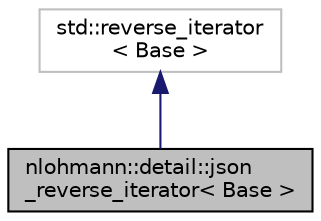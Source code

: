 digraph "nlohmann::detail::json_reverse_iterator&lt; Base &gt;"
{
 // LATEX_PDF_SIZE
  edge [fontname="Helvetica",fontsize="10",labelfontname="Helvetica",labelfontsize="10"];
  node [fontname="Helvetica",fontsize="10",shape=record];
  Node1 [label="nlohmann::detail::json\l_reverse_iterator\< Base \>",height=0.2,width=0.4,color="black", fillcolor="grey75", style="filled", fontcolor="black",tooltip="a template for a reverse iterator class"];
  Node2 -> Node1 [dir="back",color="midnightblue",fontsize="10",style="solid"];
  Node2 [label="std::reverse_iterator\l\< Base \>",height=0.2,width=0.4,color="grey75", fillcolor="white", style="filled",tooltip=" "];
}
